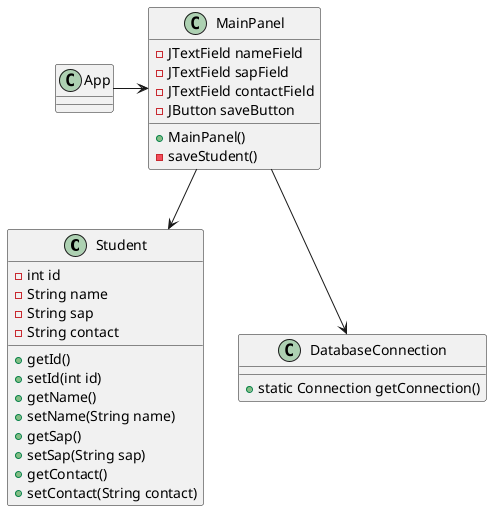 @startuml
class Student {
  - int id
  - String name
  - String sap
  - String contact
  + getId()
  + setId(int id)
  + getName()
  + setName(String name)
  + getSap()
  + setSap(String sap)
  + getContact()
  + setContact(String contact)
}

class DatabaseConnection {
  + static Connection getConnection()
}

class MainPanel {
  - JTextField nameField
  - JTextField sapField
  - JTextField contactField
  - JButton saveButton
  + MainPanel()
  - saveStudent()
}

App -> MainPanel
MainPanel --> DatabaseConnection
MainPanel --> Student
@enduml
